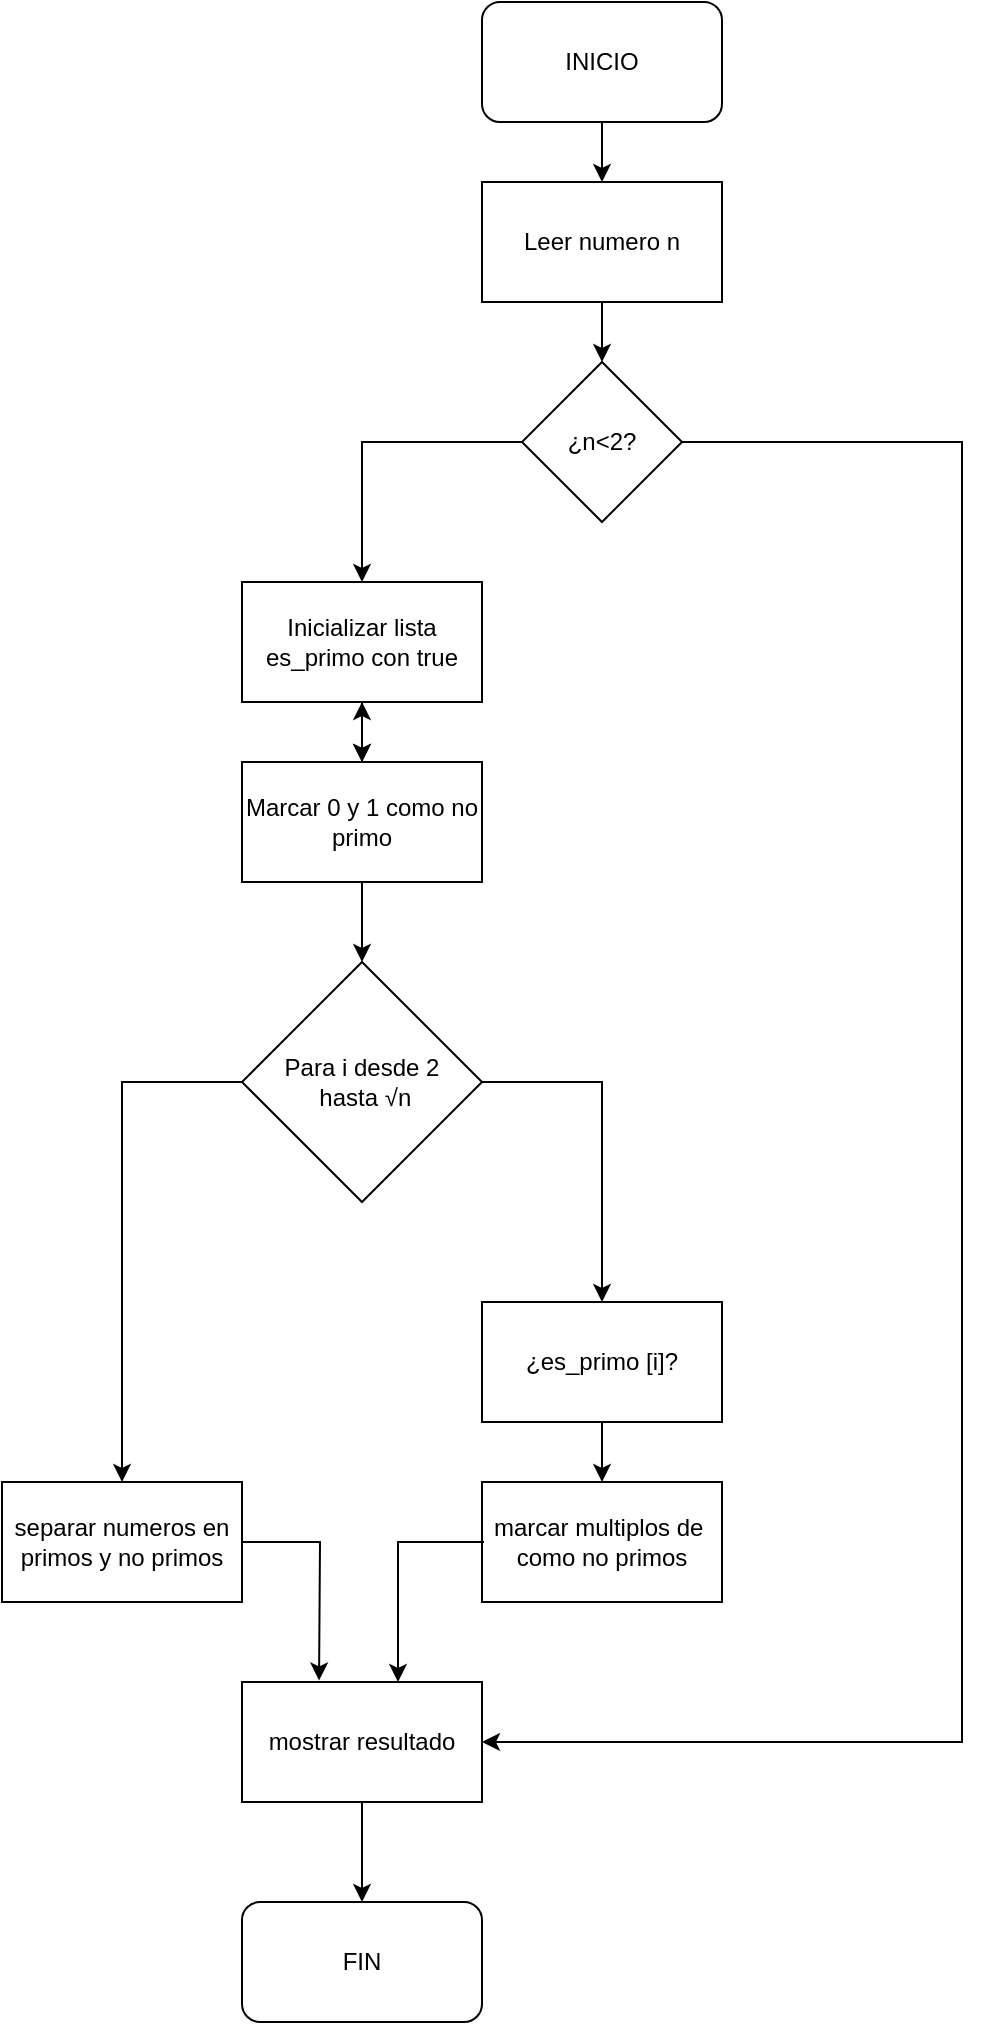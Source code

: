<mxfile version="27.0.5">
  <diagram name="Page-1" id="6NiLfrlfZQQS98wHufTn">
    <mxGraphModel dx="1048" dy="628" grid="1" gridSize="10" guides="1" tooltips="1" connect="1" arrows="1" fold="1" page="1" pageScale="1" pageWidth="850" pageHeight="1100" math="0" shadow="0">
      <root>
        <mxCell id="0" />
        <mxCell id="1" parent="0" />
        <mxCell id="2OPPoaKtOq8zMLbIdzvj-1" value="INICIO" style="rounded=1;whiteSpace=wrap;html=1;" vertex="1" parent="1">
          <mxGeometry x="360" y="30" width="120" height="60" as="geometry" />
        </mxCell>
        <mxCell id="2OPPoaKtOq8zMLbIdzvj-9" value="" style="edgeStyle=orthogonalEdgeStyle;rounded=0;orthogonalLoop=1;jettySize=auto;html=1;" edge="1" parent="1" source="2OPPoaKtOq8zMLbIdzvj-2" target="2OPPoaKtOq8zMLbIdzvj-3">
          <mxGeometry relative="1" as="geometry" />
        </mxCell>
        <mxCell id="2OPPoaKtOq8zMLbIdzvj-2" value="Leer numero n" style="rounded=0;whiteSpace=wrap;html=1;" vertex="1" parent="1">
          <mxGeometry x="360" y="120" width="120" height="60" as="geometry" />
        </mxCell>
        <mxCell id="2OPPoaKtOq8zMLbIdzvj-3" value="¿n&amp;lt;2?" style="rhombus;whiteSpace=wrap;html=1;" vertex="1" parent="1">
          <mxGeometry x="380" y="210" width="80" height="80" as="geometry" />
        </mxCell>
        <mxCell id="2OPPoaKtOq8zMLbIdzvj-29" value="" style="edgeStyle=orthogonalEdgeStyle;rounded=0;orthogonalLoop=1;jettySize=auto;html=1;" edge="1" parent="1" source="2OPPoaKtOq8zMLbIdzvj-4" target="2OPPoaKtOq8zMLbIdzvj-5">
          <mxGeometry relative="1" as="geometry" />
        </mxCell>
        <mxCell id="2OPPoaKtOq8zMLbIdzvj-4" value="Inicializar lista es_primo con true " style="rounded=0;whiteSpace=wrap;html=1;" vertex="1" parent="1">
          <mxGeometry x="240" y="320" width="120" height="60" as="geometry" />
        </mxCell>
        <mxCell id="2OPPoaKtOq8zMLbIdzvj-14" value="" style="edgeStyle=orthogonalEdgeStyle;rounded=0;orthogonalLoop=1;jettySize=auto;html=1;entryX=0.5;entryY=0;entryDx=0;entryDy=0;" edge="1" parent="1" source="2OPPoaKtOq8zMLbIdzvj-5" target="2OPPoaKtOq8zMLbIdzvj-15">
          <mxGeometry relative="1" as="geometry" />
        </mxCell>
        <mxCell id="2OPPoaKtOq8zMLbIdzvj-30" value="" style="edgeStyle=orthogonalEdgeStyle;rounded=0;orthogonalLoop=1;jettySize=auto;html=1;" edge="1" parent="1" source="2OPPoaKtOq8zMLbIdzvj-5" target="2OPPoaKtOq8zMLbIdzvj-4">
          <mxGeometry relative="1" as="geometry" />
        </mxCell>
        <mxCell id="2OPPoaKtOq8zMLbIdzvj-5" value="Marcar 0 y 1 como no primo" style="rounded=0;whiteSpace=wrap;html=1;" vertex="1" parent="1">
          <mxGeometry x="240" y="410" width="120" height="60" as="geometry" />
        </mxCell>
        <mxCell id="2OPPoaKtOq8zMLbIdzvj-6" value="¿es_primo [i]?" style="rounded=0;whiteSpace=wrap;html=1;" vertex="1" parent="1">
          <mxGeometry x="360" y="680" width="120" height="60" as="geometry" />
        </mxCell>
        <mxCell id="2OPPoaKtOq8zMLbIdzvj-7" value="" style="endArrow=classic;html=1;rounded=0;exitX=0.5;exitY=1;exitDx=0;exitDy=0;entryX=0.5;entryY=0;entryDx=0;entryDy=0;" edge="1" parent="1" source="2OPPoaKtOq8zMLbIdzvj-1" target="2OPPoaKtOq8zMLbIdzvj-2">
          <mxGeometry width="50" height="50" relative="1" as="geometry">
            <mxPoint x="320" y="350" as="sourcePoint" />
            <mxPoint x="370" y="300" as="targetPoint" />
          </mxGeometry>
        </mxCell>
        <mxCell id="2OPPoaKtOq8zMLbIdzvj-8" value="" style="endArrow=classic;html=1;rounded=0;exitX=0;exitY=0.5;exitDx=0;exitDy=0;entryX=0.5;entryY=0;entryDx=0;entryDy=0;" edge="1" parent="1" source="2OPPoaKtOq8zMLbIdzvj-3" target="2OPPoaKtOq8zMLbIdzvj-4">
          <mxGeometry width="50" height="50" relative="1" as="geometry">
            <mxPoint x="320" y="350" as="sourcePoint" />
            <mxPoint x="300" y="310" as="targetPoint" />
            <Array as="points">
              <mxPoint x="300" y="250" />
            </Array>
          </mxGeometry>
        </mxCell>
        <mxCell id="2OPPoaKtOq8zMLbIdzvj-12" value="" style="endArrow=classic;html=1;rounded=0;exitX=0.5;exitY=1;exitDx=0;exitDy=0;entryX=0.5;entryY=0;entryDx=0;entryDy=0;" edge="1" parent="1" source="2OPPoaKtOq8zMLbIdzvj-4" target="2OPPoaKtOq8zMLbIdzvj-5">
          <mxGeometry width="50" height="50" relative="1" as="geometry">
            <mxPoint x="310" y="350" as="sourcePoint" />
            <mxPoint x="360" y="300" as="targetPoint" />
          </mxGeometry>
        </mxCell>
        <mxCell id="2OPPoaKtOq8zMLbIdzvj-15" value="&lt;div&gt;Para i desde 2&lt;/div&gt;&lt;div&gt;&amp;nbsp;hasta √n&lt;/div&gt;" style="rhombus;whiteSpace=wrap;html=1;" vertex="1" parent="1">
          <mxGeometry x="240" y="510" width="120" height="120" as="geometry" />
        </mxCell>
        <mxCell id="2OPPoaKtOq8zMLbIdzvj-16" value="marcar multiplos de&amp;nbsp; como no primos" style="rounded=0;whiteSpace=wrap;html=1;" vertex="1" parent="1">
          <mxGeometry x="360" y="770" width="120" height="60" as="geometry" />
        </mxCell>
        <mxCell id="2OPPoaKtOq8zMLbIdzvj-17" value="separar numeros en primos y no primos" style="rounded=0;whiteSpace=wrap;html=1;" vertex="1" parent="1">
          <mxGeometry x="120" y="770" width="120" height="60" as="geometry" />
        </mxCell>
        <mxCell id="2OPPoaKtOq8zMLbIdzvj-18" value="mostrar resultado" style="rounded=0;whiteSpace=wrap;html=1;" vertex="1" parent="1">
          <mxGeometry x="240" y="870" width="120" height="60" as="geometry" />
        </mxCell>
        <mxCell id="2OPPoaKtOq8zMLbIdzvj-19" value="FIN" style="rounded=1;whiteSpace=wrap;html=1;" vertex="1" parent="1">
          <mxGeometry x="240" y="980" width="120" height="60" as="geometry" />
        </mxCell>
        <mxCell id="2OPPoaKtOq8zMLbIdzvj-20" value="" style="endArrow=classic;html=1;rounded=0;exitX=1;exitY=0.5;exitDx=0;exitDy=0;entryX=0.5;entryY=0;entryDx=0;entryDy=0;" edge="1" parent="1" source="2OPPoaKtOq8zMLbIdzvj-15" target="2OPPoaKtOq8zMLbIdzvj-6">
          <mxGeometry width="50" height="50" relative="1" as="geometry">
            <mxPoint x="270" y="430" as="sourcePoint" />
            <mxPoint x="320" y="380" as="targetPoint" />
            <Array as="points">
              <mxPoint x="420" y="570" />
            </Array>
          </mxGeometry>
        </mxCell>
        <mxCell id="2OPPoaKtOq8zMLbIdzvj-21" value="" style="endArrow=classic;html=1;rounded=0;exitX=1;exitY=0.5;exitDx=0;exitDy=0;entryX=1;entryY=0.5;entryDx=0;entryDy=0;" edge="1" parent="1" source="2OPPoaKtOq8zMLbIdzvj-3" target="2OPPoaKtOq8zMLbIdzvj-18">
          <mxGeometry width="50" height="50" relative="1" as="geometry">
            <mxPoint x="490" y="250" as="sourcePoint" />
            <mxPoint x="600" y="900" as="targetPoint" />
            <Array as="points">
              <mxPoint x="600" y="250" />
              <mxPoint x="600" y="900" />
            </Array>
          </mxGeometry>
        </mxCell>
        <mxCell id="2OPPoaKtOq8zMLbIdzvj-25" value="" style="endArrow=classic;html=1;rounded=0;exitX=0.5;exitY=1;exitDx=0;exitDy=0;entryX=0.5;entryY=0;entryDx=0;entryDy=0;" edge="1" parent="1" source="2OPPoaKtOq8zMLbIdzvj-18" target="2OPPoaKtOq8zMLbIdzvj-19">
          <mxGeometry width="50" height="50" relative="1" as="geometry">
            <mxPoint x="270" y="850" as="sourcePoint" />
            <mxPoint x="320" y="800" as="targetPoint" />
          </mxGeometry>
        </mxCell>
        <mxCell id="2OPPoaKtOq8zMLbIdzvj-26" value="" style="endArrow=classic;html=1;rounded=0;exitX=0;exitY=0.5;exitDx=0;exitDy=0;" edge="1" parent="1">
          <mxGeometry width="50" height="50" relative="1" as="geometry">
            <mxPoint x="361" y="800" as="sourcePoint" />
            <mxPoint x="318" y="870" as="targetPoint" />
            <Array as="points">
              <mxPoint x="318" y="800" />
            </Array>
          </mxGeometry>
        </mxCell>
        <mxCell id="2OPPoaKtOq8zMLbIdzvj-27" value="" style="endArrow=classic;html=1;rounded=0;exitX=1;exitY=0.5;exitDx=0;exitDy=0;entryX=0.321;entryY=-0.013;entryDx=0;entryDy=0;entryPerimeter=0;" edge="1" parent="1" source="2OPPoaKtOq8zMLbIdzvj-17" target="2OPPoaKtOq8zMLbIdzvj-18">
          <mxGeometry width="50" height="50" relative="1" as="geometry">
            <mxPoint x="270" y="850" as="sourcePoint" />
            <mxPoint x="320" y="800" as="targetPoint" />
            <Array as="points">
              <mxPoint x="279" y="800" />
            </Array>
          </mxGeometry>
        </mxCell>
        <mxCell id="2OPPoaKtOq8zMLbIdzvj-28" value="" style="endArrow=classic;html=1;rounded=0;exitX=0;exitY=0.5;exitDx=0;exitDy=0;entryX=0.5;entryY=0;entryDx=0;entryDy=0;" edge="1" parent="1" source="2OPPoaKtOq8zMLbIdzvj-15" target="2OPPoaKtOq8zMLbIdzvj-17">
          <mxGeometry width="50" height="50" relative="1" as="geometry">
            <mxPoint x="150" y="770" as="sourcePoint" />
            <mxPoint x="200" y="720" as="targetPoint" />
            <Array as="points">
              <mxPoint x="180" y="570" />
            </Array>
          </mxGeometry>
        </mxCell>
        <mxCell id="2OPPoaKtOq8zMLbIdzvj-31" value="" style="endArrow=classic;html=1;rounded=0;exitX=0.5;exitY=1;exitDx=0;exitDy=0;" edge="1" parent="1" source="2OPPoaKtOq8zMLbIdzvj-6" target="2OPPoaKtOq8zMLbIdzvj-16">
          <mxGeometry width="50" height="50" relative="1" as="geometry">
            <mxPoint x="450" y="1010" as="sourcePoint" />
            <mxPoint x="500" y="960" as="targetPoint" />
          </mxGeometry>
        </mxCell>
      </root>
    </mxGraphModel>
  </diagram>
</mxfile>
